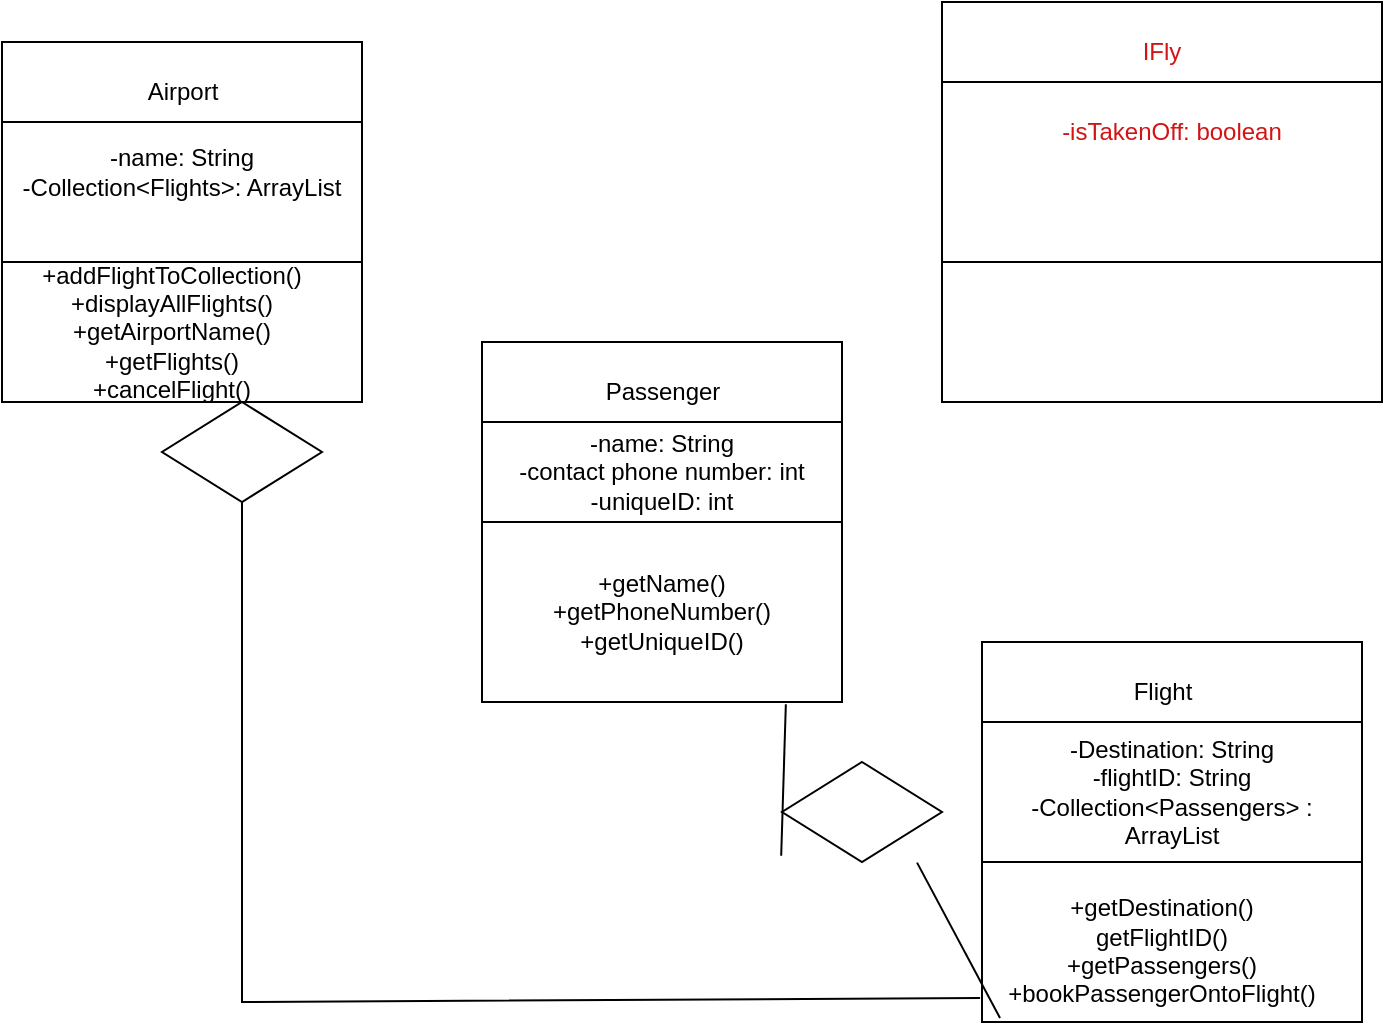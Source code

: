 <mxfile version="21.6.3" type="device">
  <diagram name="Page-1" id="pDWImOEUlR_PLjOQQSMB">
    <mxGraphModel dx="1122" dy="688" grid="1" gridSize="10" guides="1" tooltips="1" connect="1" arrows="1" fold="1" page="1" pageScale="1" pageWidth="850" pageHeight="1100" math="0" shadow="0">
      <root>
        <mxCell id="0" />
        <mxCell id="1" parent="0" />
        <mxCell id="lWP1XZ6vy0pxTLPAlKrz-1" value="" style="whiteSpace=wrap;html=1;aspect=fixed;" vertex="1" parent="1">
          <mxGeometry x="310" y="260" width="180" height="180" as="geometry" />
        </mxCell>
        <mxCell id="lWP1XZ6vy0pxTLPAlKrz-3" value="" style="rounded=0;whiteSpace=wrap;html=1;" vertex="1" parent="1">
          <mxGeometry x="310" y="260" width="180" height="60" as="geometry" />
        </mxCell>
        <mxCell id="lWP1XZ6vy0pxTLPAlKrz-4" value="" style="rounded=0;whiteSpace=wrap;html=1;" vertex="1" parent="1">
          <mxGeometry x="310" y="300" width="180" height="50" as="geometry" />
        </mxCell>
        <mxCell id="lWP1XZ6vy0pxTLPAlKrz-5" value="Passenger" style="text;html=1;align=center;verticalAlign=middle;resizable=0;points=[];autosize=1;strokeColor=none;fillColor=none;" vertex="1" parent="1">
          <mxGeometry x="360" y="270" width="80" height="30" as="geometry" />
        </mxCell>
        <mxCell id="lWP1XZ6vy0pxTLPAlKrz-6" value="-name: String&lt;br&gt;-contact phone number: int&lt;br&gt;-uniqueID: int" style="text;html=1;strokeColor=none;fillColor=none;align=center;verticalAlign=middle;whiteSpace=wrap;rounded=0;" vertex="1" parent="1">
          <mxGeometry x="310" y="310" width="180" height="30" as="geometry" />
        </mxCell>
        <mxCell id="lWP1XZ6vy0pxTLPAlKrz-7" style="edgeStyle=orthogonalEdgeStyle;rounded=0;orthogonalLoop=1;jettySize=auto;html=1;exitX=0.5;exitY=1;exitDx=0;exitDy=0;" edge="1" parent="1" source="lWP1XZ6vy0pxTLPAlKrz-4" target="lWP1XZ6vy0pxTLPAlKrz-4">
          <mxGeometry relative="1" as="geometry" />
        </mxCell>
        <mxCell id="lWP1XZ6vy0pxTLPAlKrz-8" value="" style="whiteSpace=wrap;html=1;aspect=fixed;" vertex="1" parent="1">
          <mxGeometry x="560" y="410" width="190" height="190" as="geometry" />
        </mxCell>
        <mxCell id="lWP1XZ6vy0pxTLPAlKrz-9" value="" style="rounded=0;whiteSpace=wrap;html=1;" vertex="1" parent="1">
          <mxGeometry x="560" y="410" width="190" height="60" as="geometry" />
        </mxCell>
        <mxCell id="lWP1XZ6vy0pxTLPAlKrz-10" value="" style="rounded=0;whiteSpace=wrap;html=1;" vertex="1" parent="1">
          <mxGeometry x="560" y="450" width="190" height="70" as="geometry" />
        </mxCell>
        <mxCell id="lWP1XZ6vy0pxTLPAlKrz-11" value="Flight" style="text;html=1;align=center;verticalAlign=middle;resizable=0;points=[];autosize=1;strokeColor=none;fillColor=none;" vertex="1" parent="1">
          <mxGeometry x="625" y="420" width="50" height="30" as="geometry" />
        </mxCell>
        <mxCell id="lWP1XZ6vy0pxTLPAlKrz-12" value="-Destination: String&lt;br&gt;-flightID: String&lt;br&gt;-Collection&amp;lt;Passengers&amp;gt; : ArrayList" style="text;html=1;strokeColor=none;fillColor=none;align=center;verticalAlign=middle;whiteSpace=wrap;rounded=0;" vertex="1" parent="1">
          <mxGeometry x="560" y="470" width="190" height="30" as="geometry" />
        </mxCell>
        <mxCell id="lWP1XZ6vy0pxTLPAlKrz-13" style="edgeStyle=orthogonalEdgeStyle;rounded=0;orthogonalLoop=1;jettySize=auto;html=1;exitX=0.5;exitY=1;exitDx=0;exitDy=0;" edge="1" parent="1" source="lWP1XZ6vy0pxTLPAlKrz-10" target="lWP1XZ6vy0pxTLPAlKrz-10">
          <mxGeometry relative="1" as="geometry" />
        </mxCell>
        <mxCell id="lWP1XZ6vy0pxTLPAlKrz-14" value="" style="whiteSpace=wrap;html=1;aspect=fixed;" vertex="1" parent="1">
          <mxGeometry x="70" y="110" width="180" height="180" as="geometry" />
        </mxCell>
        <mxCell id="lWP1XZ6vy0pxTLPAlKrz-15" value="" style="rounded=0;whiteSpace=wrap;html=1;" vertex="1" parent="1">
          <mxGeometry x="70" y="110" width="180" height="60" as="geometry" />
        </mxCell>
        <mxCell id="lWP1XZ6vy0pxTLPAlKrz-16" value="" style="rounded=0;whiteSpace=wrap;html=1;" vertex="1" parent="1">
          <mxGeometry x="70" y="150" width="180" height="70" as="geometry" />
        </mxCell>
        <mxCell id="lWP1XZ6vy0pxTLPAlKrz-17" value="Airport" style="text;html=1;align=center;verticalAlign=middle;resizable=0;points=[];autosize=1;strokeColor=none;fillColor=none;" vertex="1" parent="1">
          <mxGeometry x="130" y="120" width="60" height="30" as="geometry" />
        </mxCell>
        <mxCell id="lWP1XZ6vy0pxTLPAlKrz-18" value="-name: String&lt;br&gt;-Collection&amp;lt;Flights&amp;gt;: ArrayList" style="text;html=1;strokeColor=none;fillColor=none;align=center;verticalAlign=middle;whiteSpace=wrap;rounded=0;" vertex="1" parent="1">
          <mxGeometry x="70" y="160" width="180" height="30" as="geometry" />
        </mxCell>
        <mxCell id="lWP1XZ6vy0pxTLPAlKrz-19" style="edgeStyle=orthogonalEdgeStyle;rounded=0;orthogonalLoop=1;jettySize=auto;html=1;exitX=0.5;exitY=1;exitDx=0;exitDy=0;" edge="1" parent="1" source="lWP1XZ6vy0pxTLPAlKrz-16" target="lWP1XZ6vy0pxTLPAlKrz-16">
          <mxGeometry relative="1" as="geometry" />
        </mxCell>
        <mxCell id="lWP1XZ6vy0pxTLPAlKrz-20" value="+getName()&lt;br&gt;+getPhoneNumber()&lt;br&gt;+getUniqueID()" style="text;html=1;strokeColor=none;fillColor=none;align=center;verticalAlign=middle;whiteSpace=wrap;rounded=0;" vertex="1" parent="1">
          <mxGeometry x="310" y="370" width="180" height="50" as="geometry" />
        </mxCell>
        <mxCell id="lWP1XZ6vy0pxTLPAlKrz-21" value="&lt;br&gt;&lt;br&gt;+getDestination()&lt;br&gt;getFlightID()&lt;br&gt;+getPassengers()&lt;br&gt;+bookPassengerOntoFlight()" style="text;html=1;strokeColor=none;fillColor=none;align=center;verticalAlign=middle;whiteSpace=wrap;rounded=0;" vertex="1" parent="1">
          <mxGeometry x="575" y="540" width="150" height="20" as="geometry" />
        </mxCell>
        <mxCell id="lWP1XZ6vy0pxTLPAlKrz-22" value="+addFlightToCollection()&lt;br&gt;+displayAllFlights()&lt;br&gt;+getAirportName()&lt;br&gt;+getFlights()&lt;br&gt;+cancelFlight()" style="text;html=1;strokeColor=none;fillColor=none;align=center;verticalAlign=middle;whiteSpace=wrap;rounded=0;" vertex="1" parent="1">
          <mxGeometry x="80" y="230" width="150" height="50" as="geometry" />
        </mxCell>
        <mxCell id="lWP1XZ6vy0pxTLPAlKrz-27" value="" style="rounded=0;whiteSpace=wrap;html=1;fontColor=#d21414;" vertex="1" parent="1">
          <mxGeometry x="540" y="90" width="220" height="200" as="geometry" />
        </mxCell>
        <mxCell id="lWP1XZ6vy0pxTLPAlKrz-30" value="" style="rounded=0;whiteSpace=wrap;html=1;fontColor=#d21414;" vertex="1" parent="1">
          <mxGeometry x="540" y="90" width="220" height="60" as="geometry" />
        </mxCell>
        <mxCell id="lWP1XZ6vy0pxTLPAlKrz-31" value="" style="rounded=0;whiteSpace=wrap;html=1;fontColor=#d21414;" vertex="1" parent="1">
          <mxGeometry x="540" y="130" width="220" height="90" as="geometry" />
        </mxCell>
        <mxCell id="lWP1XZ6vy0pxTLPAlKrz-32" value="IFly" style="text;html=1;strokeColor=none;fillColor=none;align=center;verticalAlign=middle;whiteSpace=wrap;rounded=0;fontColor=#d21414;" vertex="1" parent="1">
          <mxGeometry x="620" y="100" width="60" height="30" as="geometry" />
        </mxCell>
        <mxCell id="lWP1XZ6vy0pxTLPAlKrz-33" value="-isTakenOff: boolean" style="text;html=1;strokeColor=none;fillColor=none;align=center;verticalAlign=middle;whiteSpace=wrap;rounded=0;fontColor=#d21414;" vertex="1" parent="1">
          <mxGeometry x="595" y="140" width="120" height="30" as="geometry" />
        </mxCell>
        <mxCell id="lWP1XZ6vy0pxTLPAlKrz-34" value="" style="rhombus;whiteSpace=wrap;html=1;" vertex="1" parent="1">
          <mxGeometry x="150" y="290" width="80" height="50" as="geometry" />
        </mxCell>
        <mxCell id="lWP1XZ6vy0pxTLPAlKrz-35" value="" style="endArrow=none;html=1;rounded=0;exitX=-0.005;exitY=0.937;exitDx=0;exitDy=0;exitPerimeter=0;" edge="1" parent="1" source="lWP1XZ6vy0pxTLPAlKrz-8">
          <mxGeometry width="50" height="50" relative="1" as="geometry">
            <mxPoint x="140" y="390" as="sourcePoint" />
            <mxPoint x="190" y="340" as="targetPoint" />
            <Array as="points">
              <mxPoint x="190" y="590" />
            </Array>
          </mxGeometry>
        </mxCell>
        <mxCell id="lWP1XZ6vy0pxTLPAlKrz-36" value="" style="endArrow=none;html=1;rounded=0;exitX=-0.005;exitY=0.937;exitDx=0;exitDy=0;exitPerimeter=0;entryX=0.844;entryY=1.006;entryDx=0;entryDy=0;entryPerimeter=0;" edge="1" parent="1" source="lWP1XZ6vy0pxTLPAlKrz-37" target="lWP1XZ6vy0pxTLPAlKrz-1">
          <mxGeometry width="50" height="50" relative="1" as="geometry">
            <mxPoint x="569" y="598" as="sourcePoint" />
            <mxPoint x="200" y="350" as="targetPoint" />
            <Array as="points" />
          </mxGeometry>
        </mxCell>
        <mxCell id="lWP1XZ6vy0pxTLPAlKrz-39" value="" style="endArrow=none;html=1;rounded=0;exitX=-0.005;exitY=0.937;exitDx=0;exitDy=0;exitPerimeter=0;entryX=0.844;entryY=1.006;entryDx=0;entryDy=0;entryPerimeter=0;" edge="1" parent="1" target="lWP1XZ6vy0pxTLPAlKrz-37">
          <mxGeometry width="50" height="50" relative="1" as="geometry">
            <mxPoint x="569" y="598" as="sourcePoint" />
            <mxPoint x="462" y="441" as="targetPoint" />
            <Array as="points" />
          </mxGeometry>
        </mxCell>
        <mxCell id="lWP1XZ6vy0pxTLPAlKrz-37" value="" style="rhombus;whiteSpace=wrap;html=1;" vertex="1" parent="1">
          <mxGeometry x="460" y="470" width="80" height="50" as="geometry" />
        </mxCell>
      </root>
    </mxGraphModel>
  </diagram>
</mxfile>
